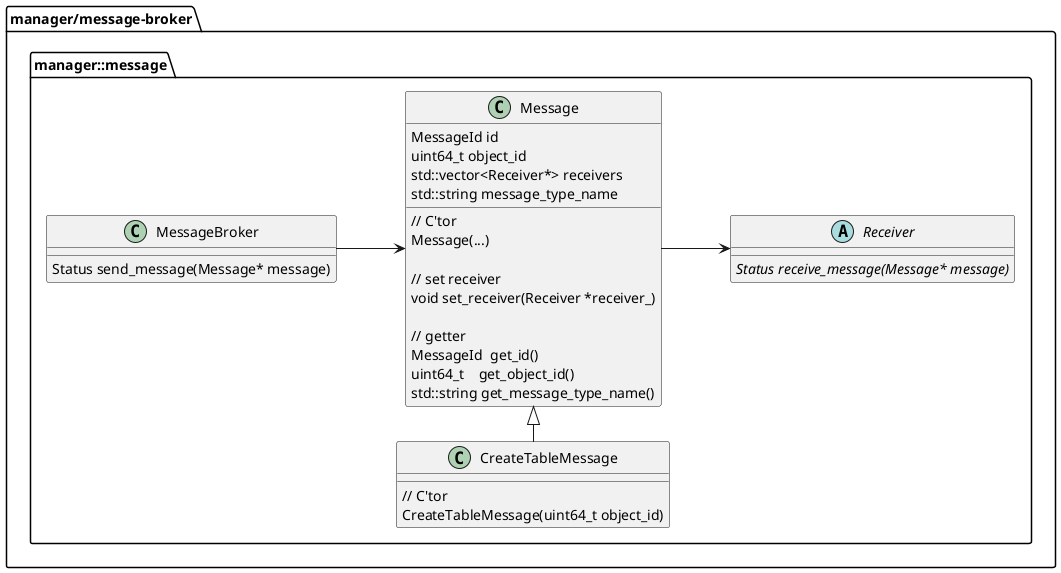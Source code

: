 ' =========================================================
'
' =========================================================
@startuml Message
left to right direction

package "manager/message-broker" {
  namespace manager::message{
    abstract class Receiver {
      {abstract} Status receive_message(Message* message)
    }

    class Message{
    	{field}MessageId id　　　　　　
    	{field}uint64_t object_id　　
    	{field}std::vector<Receiver*> receivers
    	{field}std::string message_type_name
      {method}// C'tor
    	{method}Message(...)
      {method}
      {method}// set receiver
    	{method}void set_receiver(Receiver *receiver_)
      {method}
      {method}// getter
    	{method}MessageId  get_id()
    	{method}uint64_t    get_object_id()
    	{method}std::string get_message_type_name()
    }

    class CreateTableMessage {
      {method}// C'tor
    	{method}CreateTableMessage(uint64_t object_id)
    }

    class MessageBroker {
      {method}Status send_message(Message* message)
    }

    MessageBroker --> Message
    Message --> Receiver
    CreateTableMessage -|> Message
  }
}

@enduml
